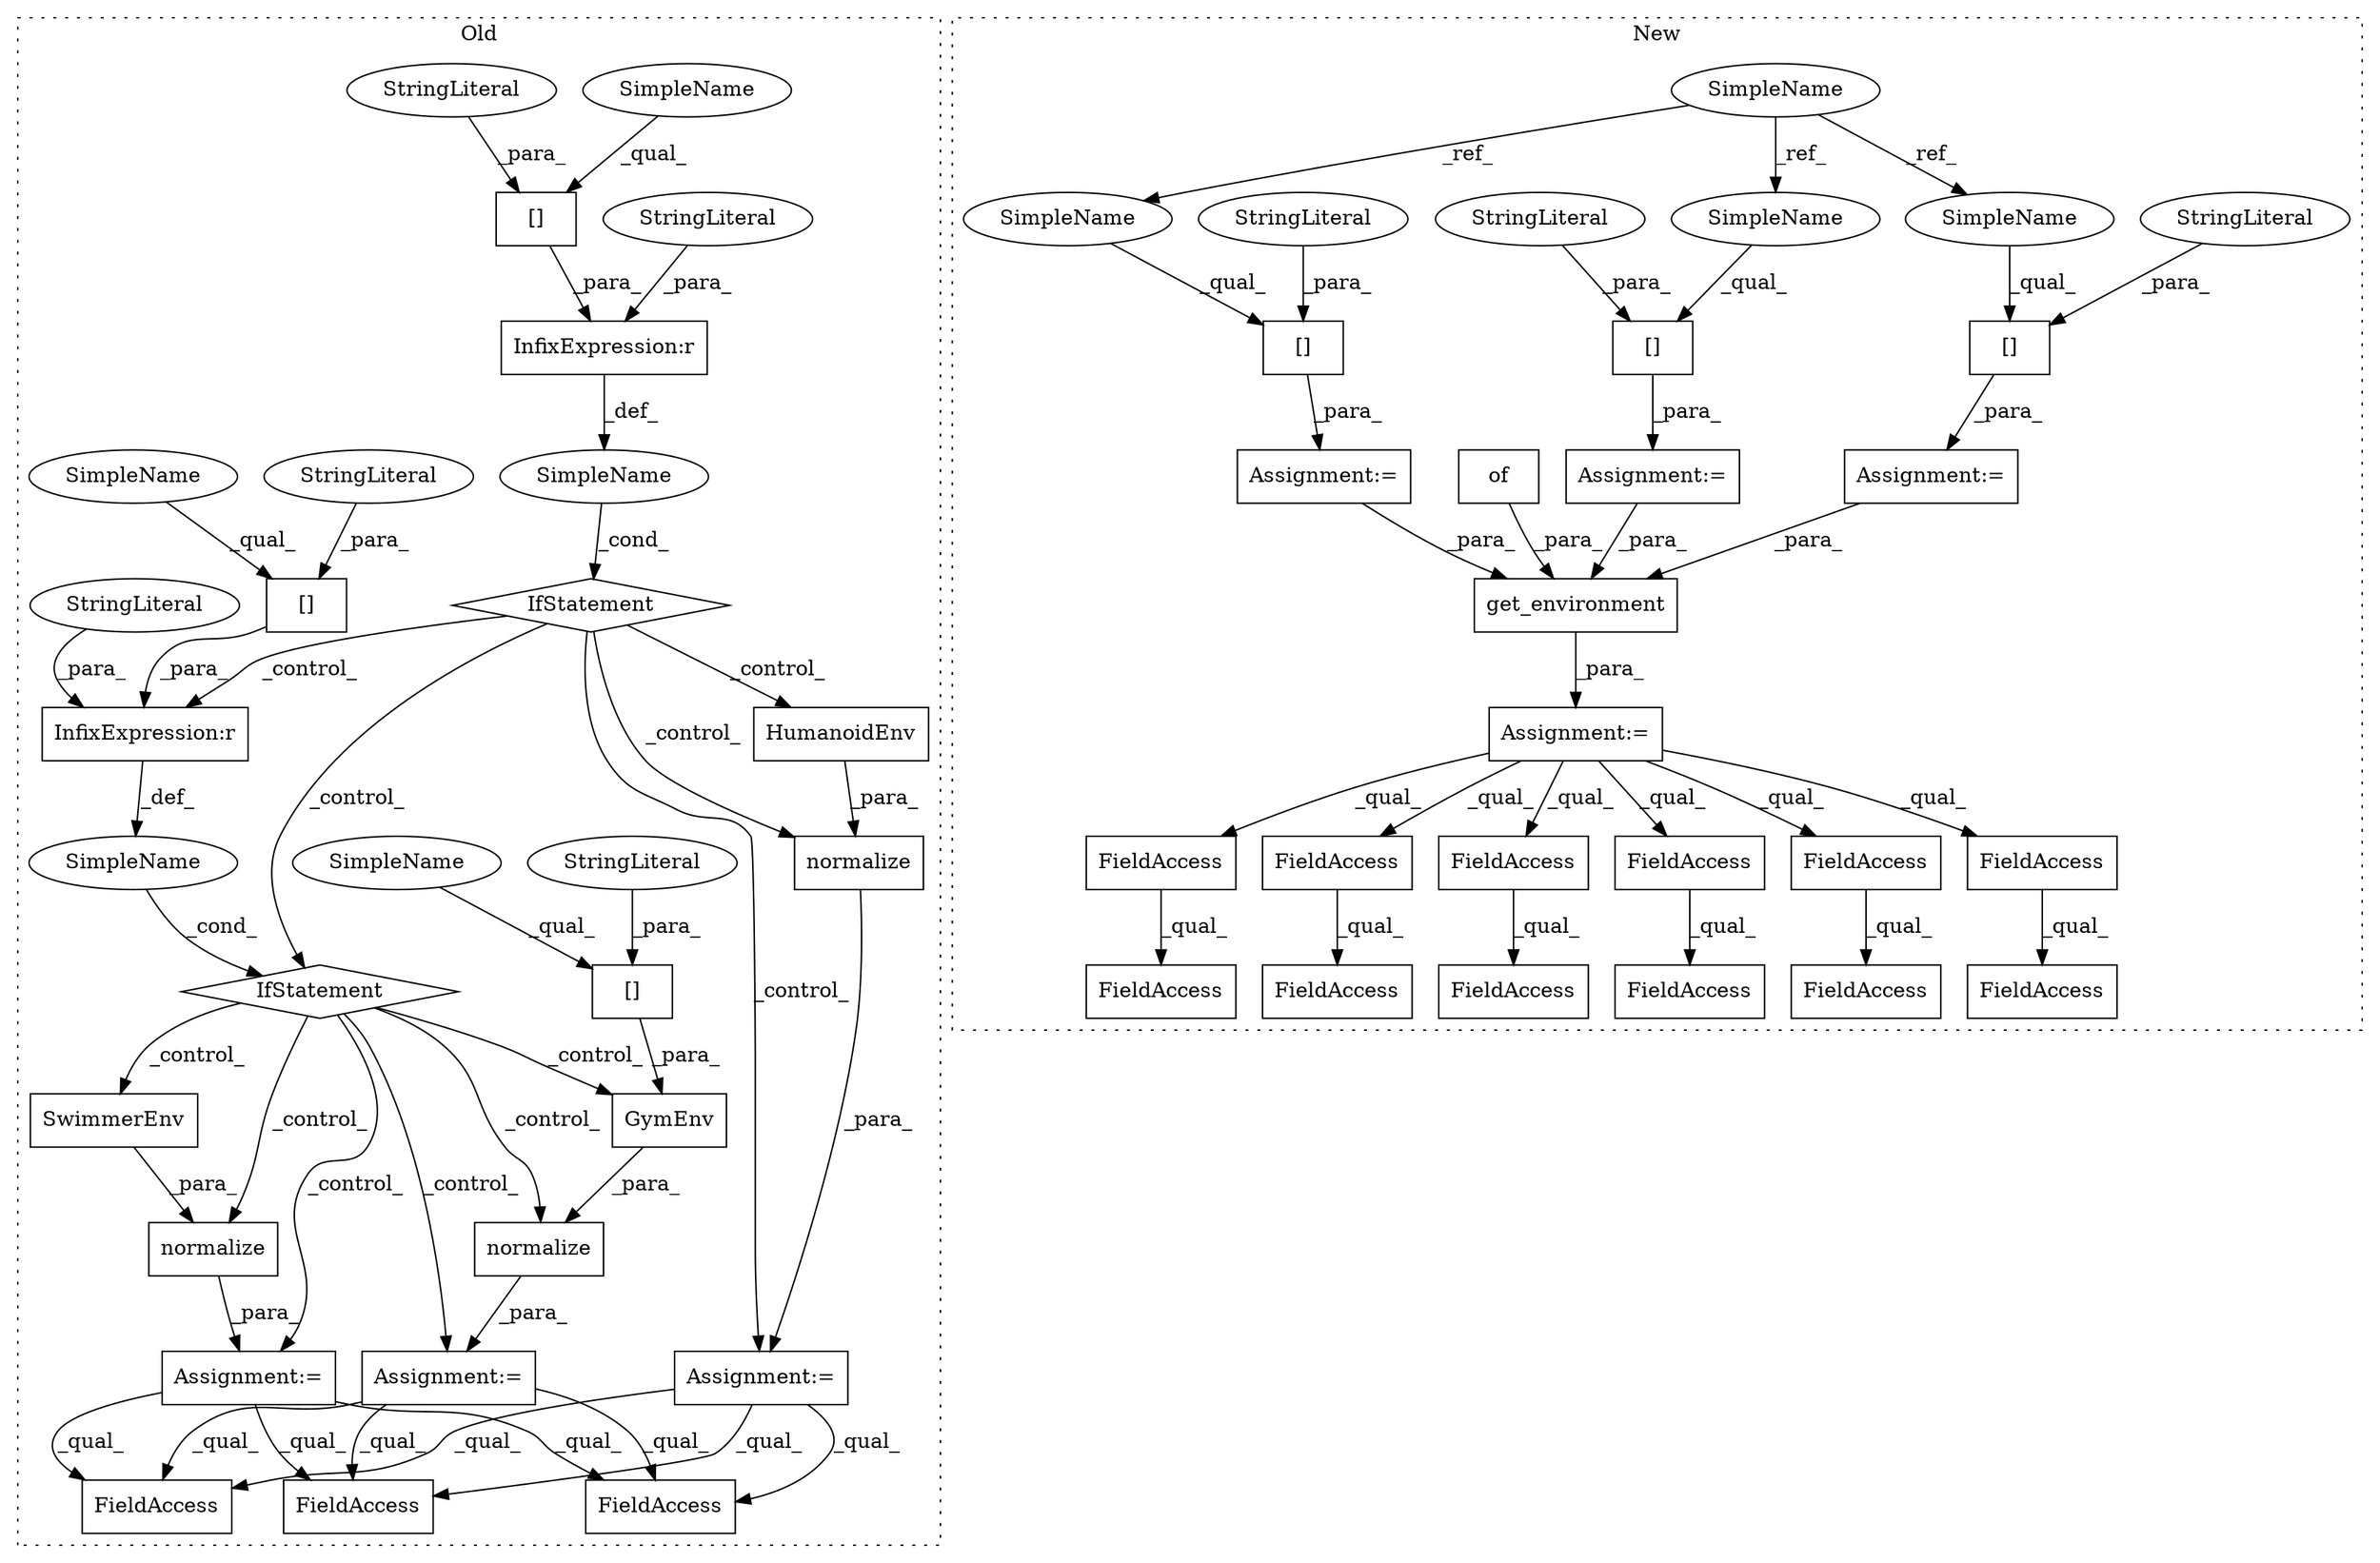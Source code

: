 digraph G {
subgraph cluster0 {
1 [label="SwimmerEnv" a="32" s="2744" l="12" shape="box"];
3 [label="SimpleName" a="42" s="" l="" shape="ellipse"];
4 [label="normalize" a="32" s="2636,2659" l="10,1" shape="box"];
5 [label="SimpleName" a="42" s="" l="" shape="ellipse"];
6 [label="normalize" a="32" s="2783,2820" l="10,1" shape="box"];
8 [label="InfixExpression:r" a="27" s="2602" l="4" shape="box"];
9 [label="[]" a="2" s="2583,2601" l="8,1" shape="box"];
10 [label="StringLiteral" a="45" s="2606" l="16" shape="ellipse"];
11 [label="StringLiteral" a="45" s="2591" l="10" shape="ellipse"];
14 [label="[]" a="2" s="2682,2700" l="8,1" shape="box"];
15 [label="StringLiteral" a="45" s="2690" l="10" shape="ellipse"];
16 [label="[]" a="2" s="2800,2818" l="8,1" shape="box"];
19 [label="StringLiteral" a="45" s="2808" l="10" shape="ellipse"];
21 [label="GymEnv" a="32" s="2793,2819" l="7,1" shape="box"];
22 [label="HumanoidEnv" a="32" s="2646" l="13" shape="box"];
23 [label="FieldAccess" a="22" s="3279" l="8" shape="box"];
24 [label="InfixExpression:r" a="27" s="2701" l="4" shape="box"];
25 [label="normalize" a="32" s="2734,2756" l="10,1" shape="box"];
26 [label="IfStatement" a="25" s="2678,2720" l="4,2" shape="diamond"];
27 [label="Assignment:=" a="7" s="2733" l="1" shape="box"];
28 [label="IfStatement" a="25" s="2579,2622" l="4,2" shape="diamond"];
29 [label="Assignment:=" a="7" s="2782" l="1" shape="box"];
30 [label="Assignment:=" a="7" s="2635" l="1" shape="box"];
33 [label="StringLiteral" a="45" s="2705" l="15" shape="ellipse"];
50 [label="FieldAccess" a="22" s="3232" l="8" shape="box"];
51 [label="FieldAccess" a="22" s="2885" l="8" shape="box"];
55 [label="SimpleName" a="42" s="2583" l="7" shape="ellipse"];
56 [label="SimpleName" a="42" s="2800" l="7" shape="ellipse"];
57 [label="SimpleName" a="42" s="2682" l="7" shape="ellipse"];
label = "Old";
style="dotted";
}
subgraph cluster1 {
2 [label="[]" a="2" s="2255,2269" l="8,1" shape="box"];
7 [label="StringLiteral" a="45" s="2263" l="6" shape="ellipse"];
12 [label="SimpleName" a="42" s="1758" l="7" shape="ellipse"];
13 [label="[]" a="2" s="2225,2243" l="8,1" shape="box"];
17 [label="StringLiteral" a="45" s="2233" l="10" shape="ellipse"];
18 [label="[]" a="2" s="2283,2299" l="8,1" shape="box"];
20 [label="StringLiteral" a="45" s="2291" l="8" shape="ellipse"];
31 [label="Assignment:=" a="7" s="2282" l="1" shape="box"];
32 [label="FieldAccess" a="22" s="2786" l="22" shape="box"];
34 [label="FieldAccess" a="22" s="2939" l="22" shape="box"];
35 [label="FieldAccess" a="22" s="2786" l="16" shape="box"];
36 [label="FieldAccess" a="22" s="2758" l="27" shape="box"];
37 [label="FieldAccess" a="22" s="2414" l="27" shape="box"];
38 [label="FieldAccess" a="22" s="2758" l="21" shape="box"];
39 [label="FieldAccess" a="22" s="2939" l="16" shape="box"];
40 [label="FieldAccess" a="22" s="2414" l="21" shape="box"];
41 [label="FieldAccess" a="22" s="2911" l="21" shape="box"];
42 [label="FieldAccess" a="22" s="2911" l="27" shape="box"];
43 [label="FieldAccess" a="22" s="2845" l="27" shape="box"];
44 [label="FieldAccess" a="22" s="2845" l="21" shape="box"];
45 [label="of" a="32" s="2351" l="4" shape="box"];
46 [label="Assignment:=" a="7" s="2309" l="1" shape="box"];
47 [label="Assignment:=" a="7" s="2224" l="1" shape="box"];
48 [label="Assignment:=" a="7" s="2254" l="1" shape="box"];
49 [label="get_environment" a="32" s="2310,2355" l="16,1" shape="box"];
52 [label="SimpleName" a="42" s="2255" l="7" shape="ellipse"];
53 [label="SimpleName" a="42" s="2283" l="7" shape="ellipse"];
54 [label="SimpleName" a="42" s="2225" l="7" shape="ellipse"];
label = "New";
style="dotted";
}
1 -> 25 [label="_para_"];
2 -> 48 [label="_para_"];
3 -> 28 [label="_cond_"];
4 -> 30 [label="_para_"];
5 -> 26 [label="_cond_"];
6 -> 29 [label="_para_"];
7 -> 2 [label="_para_"];
8 -> 3 [label="_def_"];
9 -> 8 [label="_para_"];
10 -> 8 [label="_para_"];
11 -> 9 [label="_para_"];
12 -> 52 [label="_ref_"];
12 -> 53 [label="_ref_"];
12 -> 54 [label="_ref_"];
13 -> 47 [label="_para_"];
14 -> 24 [label="_para_"];
15 -> 14 [label="_para_"];
16 -> 21 [label="_para_"];
17 -> 13 [label="_para_"];
18 -> 31 [label="_para_"];
19 -> 16 [label="_para_"];
20 -> 18 [label="_para_"];
21 -> 6 [label="_para_"];
22 -> 4 [label="_para_"];
24 -> 5 [label="_def_"];
25 -> 27 [label="_para_"];
26 -> 29 [label="_control_"];
26 -> 1 [label="_control_"];
26 -> 25 [label="_control_"];
26 -> 21 [label="_control_"];
26 -> 27 [label="_control_"];
26 -> 6 [label="_control_"];
27 -> 50 [label="_qual_"];
27 -> 51 [label="_qual_"];
27 -> 23 [label="_qual_"];
28 -> 24 [label="_control_"];
28 -> 4 [label="_control_"];
28 -> 26 [label="_control_"];
28 -> 30 [label="_control_"];
28 -> 22 [label="_control_"];
29 -> 50 [label="_qual_"];
29 -> 23 [label="_qual_"];
29 -> 51 [label="_qual_"];
30 -> 23 [label="_qual_"];
30 -> 50 [label="_qual_"];
30 -> 51 [label="_qual_"];
31 -> 49 [label="_para_"];
33 -> 24 [label="_para_"];
35 -> 32 [label="_qual_"];
38 -> 36 [label="_qual_"];
39 -> 34 [label="_qual_"];
40 -> 37 [label="_qual_"];
41 -> 42 [label="_qual_"];
44 -> 43 [label="_qual_"];
45 -> 49 [label="_para_"];
46 -> 38 [label="_qual_"];
46 -> 41 [label="_qual_"];
46 -> 39 [label="_qual_"];
46 -> 40 [label="_qual_"];
46 -> 35 [label="_qual_"];
46 -> 44 [label="_qual_"];
47 -> 49 [label="_para_"];
48 -> 49 [label="_para_"];
49 -> 46 [label="_para_"];
52 -> 2 [label="_qual_"];
53 -> 18 [label="_qual_"];
54 -> 13 [label="_qual_"];
55 -> 9 [label="_qual_"];
56 -> 16 [label="_qual_"];
57 -> 14 [label="_qual_"];
}